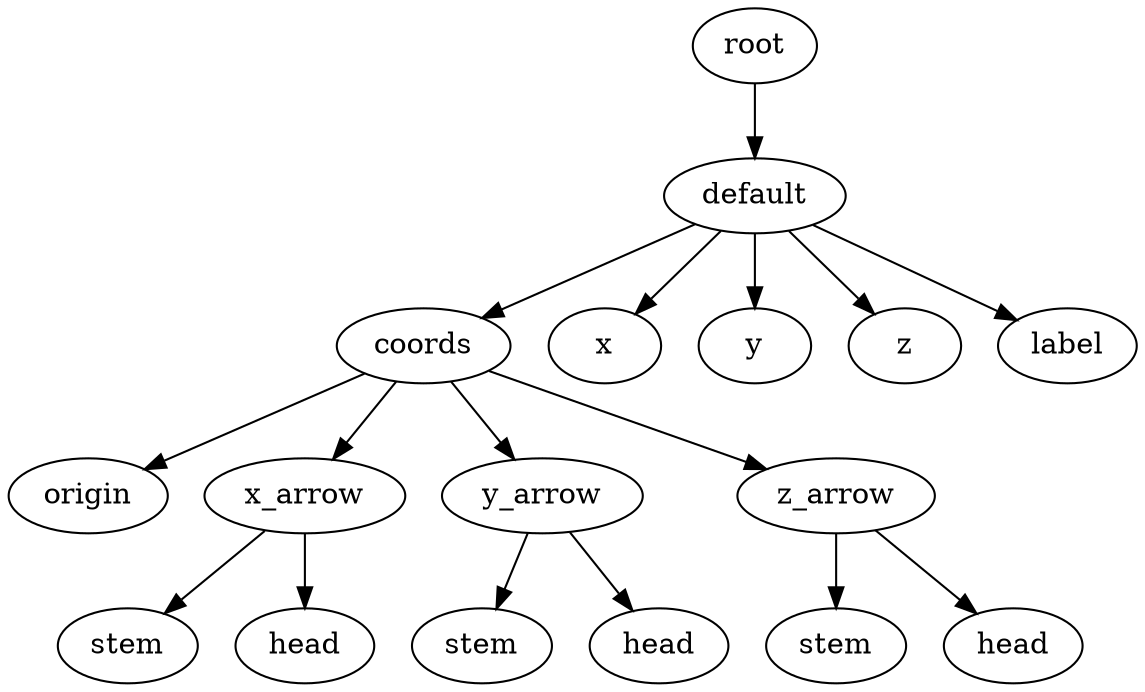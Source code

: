 digraph D {
    root_890 [label="root"];
    default_891 [label="default"];
    coords_892 [label="coords"];
    origin_893 [label="origin"];
    x_arrow_894 [label="x_arrow"];
    stem_895 [label="stem"];
    head_896 [label="head"];
    y_arrow_897 [label="y_arrow"];
    stem_898 [label="stem"];
    head_899 [label="head"];
    z_arrow_900 [label="z_arrow"];
    stem_901 [label="stem"];
    head_902 [label="head"];
    x_903 [label="x"];
    y_904 [label="y"];
    z_905 [label="z"];
    label_906 [label="label"];
    root_890 -> default_891;
    default_891 -> coords_892;
    coords_892 -> origin_893;
    coords_892 -> x_arrow_894;
    x_arrow_894 -> stem_895;
    x_arrow_894 -> head_896;
    coords_892 -> y_arrow_897;
    y_arrow_897 -> stem_898;
    y_arrow_897 -> head_899;
    coords_892 -> z_arrow_900;
    z_arrow_900 -> stem_901;
    z_arrow_900 -> head_902;
    default_891 -> x_903;
    default_891 -> y_904;
    default_891 -> z_905;
    default_891 -> label_906;
}
